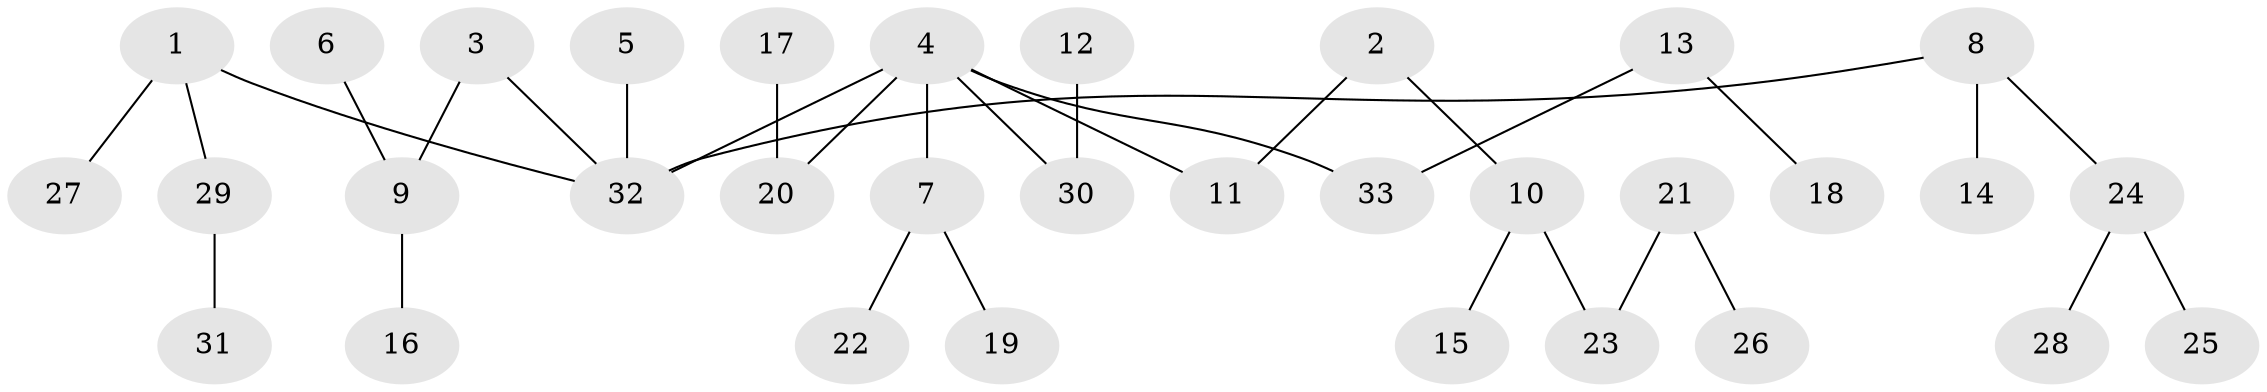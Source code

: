 // original degree distribution, {1: 0.5230769230769231, 5: 0.03076923076923077, 7: 0.015384615384615385, 6: 0.015384615384615385, 2: 0.2153846153846154, 3: 0.13846153846153847, 4: 0.06153846153846154}
// Generated by graph-tools (version 1.1) at 2025/37/03/04/25 23:37:22]
// undirected, 33 vertices, 32 edges
graph export_dot {
  node [color=gray90,style=filled];
  1;
  2;
  3;
  4;
  5;
  6;
  7;
  8;
  9;
  10;
  11;
  12;
  13;
  14;
  15;
  16;
  17;
  18;
  19;
  20;
  21;
  22;
  23;
  24;
  25;
  26;
  27;
  28;
  29;
  30;
  31;
  32;
  33;
  1 -- 27 [weight=1.0];
  1 -- 29 [weight=1.0];
  1 -- 32 [weight=1.0];
  2 -- 10 [weight=1.0];
  2 -- 11 [weight=1.0];
  3 -- 9 [weight=1.0];
  3 -- 32 [weight=1.0];
  4 -- 7 [weight=1.0];
  4 -- 11 [weight=1.0];
  4 -- 20 [weight=1.0];
  4 -- 30 [weight=1.0];
  4 -- 32 [weight=1.0];
  4 -- 33 [weight=1.0];
  5 -- 32 [weight=1.0];
  6 -- 9 [weight=1.0];
  7 -- 19 [weight=1.0];
  7 -- 22 [weight=1.0];
  8 -- 14 [weight=1.0];
  8 -- 24 [weight=1.0];
  8 -- 32 [weight=1.0];
  9 -- 16 [weight=1.0];
  10 -- 15 [weight=1.0];
  10 -- 23 [weight=1.0];
  12 -- 30 [weight=1.0];
  13 -- 18 [weight=1.0];
  13 -- 33 [weight=1.0];
  17 -- 20 [weight=1.0];
  21 -- 23 [weight=1.0];
  21 -- 26 [weight=1.0];
  24 -- 25 [weight=1.0];
  24 -- 28 [weight=1.0];
  29 -- 31 [weight=1.0];
}
